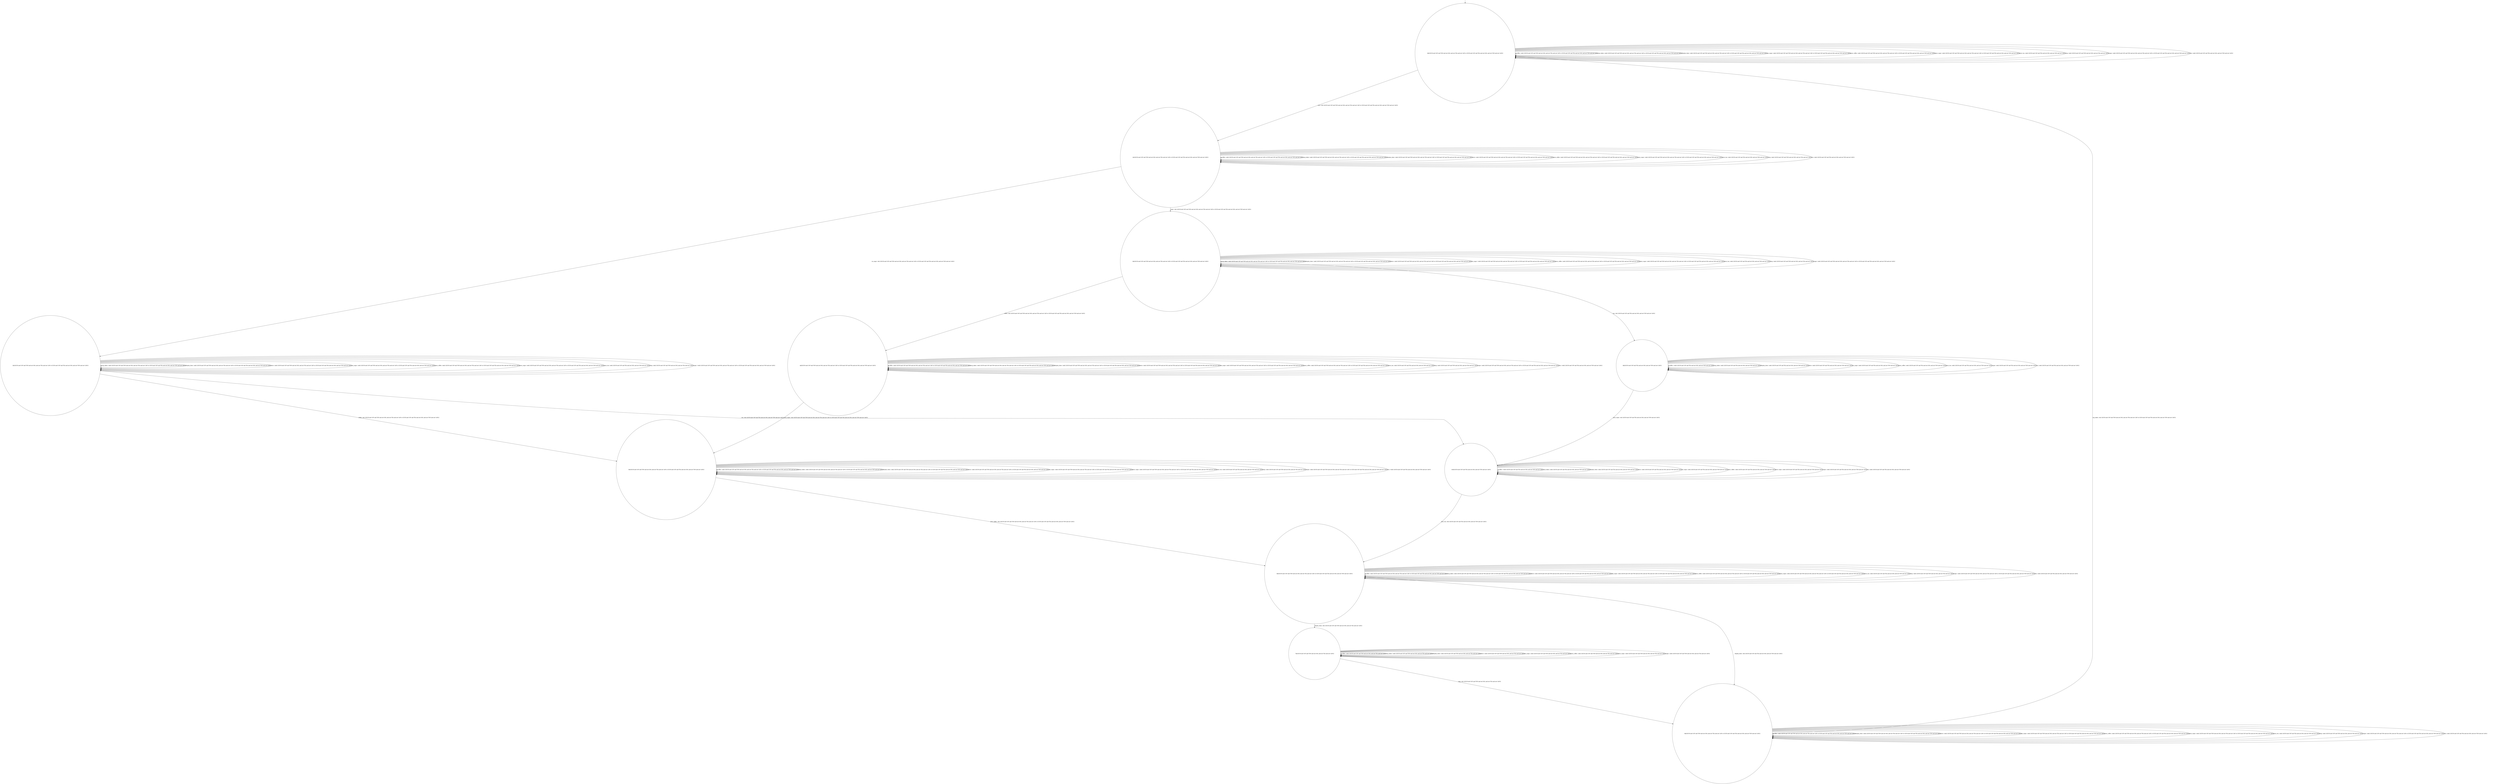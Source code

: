 digraph g {
	edge [lblstyle="above, sloped"];
	s0 [shape="circle" label="0@[((EUR and COF and TON and not DOL and not TEA and not CAP) or (EUR and COF and TEA and not DOL and not TON and not CAP))]"];
	s1 [shape="circle" label="1@[((EUR and COF and TON and not DOL and not TEA and not CAP) or (EUR and COF and TEA and not DOL and not TON and not CAP))]"];
	s2 [shape="circle" label="2@[((EUR and COF and TON and not DOL and not TEA and not CAP) or (EUR and COF and TEA and not DOL and not TON and not CAP))]"];
	s3 [shape="circle" label="3@[((EUR and COF and TON and not DOL and not TEA and not CAP) or (EUR and COF and TEA and not DOL and not TON and not CAP))]"];
	s4 [shape="circle" label="4@[((EUR and COF and TON and not DOL and not TEA and not CAP) or (EUR and COF and TEA and not DOL and not TON and not CAP))]"];
	s5 [shape="circle" label="5@[((EUR and COF and TON and not DOL and not TEA and not CAP) or (EUR and COF and TEA and not DOL and not TON and not CAP))]"];
	s6 [shape="circle" label="6@[((EUR and COF and TON and not DOL and not TEA and not CAP) or (EUR and COF and TEA and not DOL and not TON and not CAP))]"];
	s7 [shape="circle" label="7@[((EUR and COF and TON and not DOL and not TEA and not CAP))]"];
	s8 [shape="circle" label="8@[((EUR and COF and TON and not DOL and not TEA and not CAP) or (EUR and COF and TEA and not DOL and not TON and not CAP))]"];
	s9 [shape="circle" label="9@[((EUR and COF and TEA and not DOL and not TON and not CAP))]"];
	s10 [shape="circle" label="10@[((EUR and COF and TEA and not DOL and not TON and not CAP))]"];
	s0 -> s0 [label="coffee / nok() [((EUR and COF and TON and not DOL and not TEA and not CAP) or (EUR and COF and TEA and not DOL and not TON and not CAP))]"];
	s0 -> s0 [label="cup_taken / nok() [((EUR and COF and TON and not DOL and not TEA and not CAP) or (EUR and COF and TEA and not DOL and not TON and not CAP))]"];
	s0 -> s0 [label="display_done / nok() [((EUR and COF and TON and not DOL and not TEA and not CAP) or (EUR and COF and TEA and not DOL and not TON and not CAP))]"];
	s0 -> s1 [label="euro / ok() [((EUR and COF and TON and not DOL and not TEA and not CAP) or (EUR and COF and TEA and not DOL and not TON and not CAP))]"];
	s0 -> s0 [label="no_sugar / nok() [((EUR and COF and TON and not DOL and not TEA and not CAP) or (EUR and COF and TEA and not DOL and not TON and not CAP))]"];
	s0 -> s0 [label="pour_coffee / nok() [((EUR and COF and TON and not DOL and not TEA and not CAP) or (EUR and COF and TEA and not DOL and not TON and not CAP))]"];
	s0 -> s0 [label="pour_sugar / nok() [((EUR and COF and TON and not DOL and not TEA and not CAP) or (EUR and COF and TEA and not DOL and not TON and not CAP))]"];
	s0 -> s0 [label="pour_tea / nok() [((EUR and COF and TEA and not DOL and not TON and not CAP))]"];
	s0 -> s0 [label="ring / nok() [((EUR and COF and TON and not DOL and not TEA and not CAP))]"];
	s0 -> s0 [label="sugar / nok() [((EUR and COF and TON and not DOL and not TEA and not CAP) or (EUR and COF and TEA and not DOL and not TON and not CAP))]"];
	s0 -> s0 [label="tea / nok() [((EUR and COF and TEA and not DOL and not TON and not CAP))]"];
	s1 -> s1 [label="coffee / nok() [((EUR and COF and TON and not DOL and not TEA and not CAP) or (EUR and COF and TEA and not DOL and not TON and not CAP))]"];
	s1 -> s1 [label="cup_taken / nok() [((EUR and COF and TON and not DOL and not TEA and not CAP) or (EUR and COF and TEA and not DOL and not TON and not CAP))]"];
	s1 -> s1 [label="display_done / nok() [((EUR and COF and TON and not DOL and not TEA and not CAP) or (EUR and COF and TEA and not DOL and not TON and not CAP))]"];
	s1 -> s1 [label="euro / nok() [((EUR and COF and TON and not DOL and not TEA and not CAP) or (EUR and COF and TEA and not DOL and not TON and not CAP))]"];
	s1 -> s2 [label="no_sugar / ok() [((EUR and COF and TON and not DOL and not TEA and not CAP) or (EUR and COF and TEA and not DOL and not TON and not CAP))]"];
	s1 -> s1 [label="pour_coffee / nok() [((EUR and COF and TON and not DOL and not TEA and not CAP) or (EUR and COF and TEA and not DOL and not TON and not CAP))]"];
	s1 -> s1 [label="pour_sugar / nok() [((EUR and COF and TON and not DOL and not TEA and not CAP) or (EUR and COF and TEA and not DOL and not TON and not CAP))]"];
	s1 -> s1 [label="pour_tea / nok() [((EUR and COF and TEA and not DOL and not TON and not CAP))]"];
	s1 -> s1 [label="ring / nok() [((EUR and COF and TON and not DOL and not TEA and not CAP))]"];
	s1 -> s3 [label="sugar / ok() [((EUR and COF and TON and not DOL and not TEA and not CAP) or (EUR and COF and TEA and not DOL and not TON and not CAP))]"];
	s1 -> s1 [label="tea / nok() [((EUR and COF and TEA and not DOL and not TON and not CAP))]"];
	s2 -> s5 [label="coffee / ok() [((EUR and COF and TON and not DOL and not TEA and not CAP) or (EUR and COF and TEA and not DOL and not TON and not CAP))]"];
	s2 -> s2 [label="cup_taken / nok() [((EUR and COF and TON and not DOL and not TEA and not CAP) or (EUR and COF and TEA and not DOL and not TON and not CAP))]"];
	s2 -> s2 [label="display_done / nok() [((EUR and COF and TON and not DOL and not TEA and not CAP) or (EUR and COF and TEA and not DOL and not TON and not CAP))]"];
	s2 -> s2 [label="euro / nok() [((EUR and COF and TON and not DOL and not TEA and not CAP) or (EUR and COF and TEA and not DOL and not TON and not CAP))]"];
	s2 -> s2 [label="no_sugar / nok() [((EUR and COF and TON and not DOL and not TEA and not CAP) or (EUR and COF and TEA and not DOL and not TON and not CAP))]"];
	s2 -> s2 [label="pour_coffee / nok() [((EUR and COF and TON and not DOL and not TEA and not CAP) or (EUR and COF and TEA and not DOL and not TON and not CAP))]"];
	s2 -> s2 [label="pour_sugar / nok() [((EUR and COF and TON and not DOL and not TEA and not CAP) or (EUR and COF and TEA and not DOL and not TON and not CAP))]"];
	s2 -> s2 [label="pour_tea / nok() [((EUR and COF and TEA and not DOL and not TON and not CAP))]"];
	s2 -> s2 [label="ring / nok() [((EUR and COF and TON and not DOL and not TEA and not CAP))]"];
	s2 -> s2 [label="sugar / void() [((EUR and COF and TON and not DOL and not TEA and not CAP) or (EUR and COF and TEA and not DOL and not TON and not CAP))]"];
	s2 -> s10 [label="tea / ok() [((EUR and COF and TEA and not DOL and not TON and not CAP))]"];
	s3 -> s4 [label="coffee / ok() [((EUR and COF and TON and not DOL and not TEA and not CAP) or (EUR and COF and TEA and not DOL and not TON and not CAP))]"];
	s3 -> s3 [label="cup_taken / nok() [((EUR and COF and TON and not DOL and not TEA and not CAP) or (EUR and COF and TEA and not DOL and not TON and not CAP))]"];
	s3 -> s3 [label="display_done / nok() [((EUR and COF and TON and not DOL and not TEA and not CAP) or (EUR and COF and TEA and not DOL and not TON and not CAP))]"];
	s3 -> s3 [label="euro / nok() [((EUR and COF and TON and not DOL and not TEA and not CAP) or (EUR and COF and TEA and not DOL and not TON and not CAP))]"];
	s3 -> s3 [label="no_sugar / void() [((EUR and COF and TON and not DOL and not TEA and not CAP) or (EUR and COF and TEA and not DOL and not TON and not CAP))]"];
	s3 -> s3 [label="pour_coffee / nok() [((EUR and COF and TON and not DOL and not TEA and not CAP) or (EUR and COF and TEA and not DOL and not TON and not CAP))]"];
	s3 -> s3 [label="pour_sugar / nok() [((EUR and COF and TON and not DOL and not TEA and not CAP) or (EUR and COF and TEA and not DOL and not TON and not CAP))]"];
	s3 -> s3 [label="pour_tea / nok() [((EUR and COF and TEA and not DOL and not TON and not CAP))]"];
	s3 -> s3 [label="ring / nok() [((EUR and COF and TON and not DOL and not TEA and not CAP))]"];
	s3 -> s3 [label="sugar / nok() [((EUR and COF and TON and not DOL and not TEA and not CAP) or (EUR and COF and TEA and not DOL and not TON and not CAP))]"];
	s3 -> s9 [label="tea / ok() [((EUR and COF and TEA and not DOL and not TON and not CAP))]"];
	s4 -> s4 [label="coffee / nok() [((EUR and COF and TON and not DOL and not TEA and not CAP) or (EUR and COF and TEA and not DOL and not TON and not CAP))]"];
	s4 -> s4 [label="cup_taken / nok() [((EUR and COF and TON and not DOL and not TEA and not CAP) or (EUR and COF and TEA and not DOL and not TON and not CAP))]"];
	s4 -> s4 [label="display_done / nok() [((EUR and COF and TON and not DOL and not TEA and not CAP) or (EUR and COF and TEA and not DOL and not TON and not CAP))]"];
	s4 -> s4 [label="euro / nok() [((EUR and COF and TON and not DOL and not TEA and not CAP) or (EUR and COF and TEA and not DOL and not TON and not CAP))]"];
	s4 -> s4 [label="no_sugar / nok() [((EUR and COF and TON and not DOL and not TEA and not CAP) or (EUR and COF and TEA and not DOL and not TON and not CAP))]"];
	s4 -> s4 [label="pour_coffee / nok() [((EUR and COF and TON and not DOL and not TEA and not CAP) or (EUR and COF and TEA and not DOL and not TON and not CAP))]"];
	s4 -> s5 [label="pour_sugar / ok() [((EUR and COF and TON and not DOL and not TEA and not CAP) or (EUR and COF and TEA and not DOL and not TON and not CAP))]"];
	s4 -> s4 [label="pour_tea / nok() [((EUR and COF and TEA and not DOL and not TON and not CAP))]"];
	s4 -> s4 [label="ring / nok() [((EUR and COF and TON and not DOL and not TEA and not CAP))]"];
	s4 -> s4 [label="sugar / nok() [((EUR and COF and TON and not DOL and not TEA and not CAP) or (EUR and COF and TEA and not DOL and not TON and not CAP))]"];
	s4 -> s4 [label="tea / void() [((EUR and COF and TEA and not DOL and not TON and not CAP))]"];
	s5 -> s5 [label="coffee / nok() [((EUR and COF and TON and not DOL and not TEA and not CAP) or (EUR and COF and TEA and not DOL and not TON and not CAP))]"];
	s5 -> s5 [label="cup_taken / nok() [((EUR and COF and TON and not DOL and not TEA and not CAP) or (EUR and COF and TEA and not DOL and not TON and not CAP))]"];
	s5 -> s5 [label="display_done / nok() [((EUR and COF and TON and not DOL and not TEA and not CAP) or (EUR and COF and TEA and not DOL and not TON and not CAP))]"];
	s5 -> s5 [label="euro / nok() [((EUR and COF and TON and not DOL and not TEA and not CAP) or (EUR and COF and TEA and not DOL and not TON and not CAP))]"];
	s5 -> s5 [label="no_sugar / nok() [((EUR and COF and TON and not DOL and not TEA and not CAP) or (EUR and COF and TEA and not DOL and not TON and not CAP))]"];
	s5 -> s6 [label="pour_coffee / ok() [((EUR and COF and TON and not DOL and not TEA and not CAP) or (EUR and COF and TEA and not DOL and not TON and not CAP))]"];
	s5 -> s5 [label="pour_sugar / nok() [((EUR and COF and TON and not DOL and not TEA and not CAP) or (EUR and COF and TEA and not DOL and not TON and not CAP))]"];
	s5 -> s5 [label="pour_tea / nok() [((EUR and COF and TEA and not DOL and not TON and not CAP))]"];
	s5 -> s5 [label="ring / nok() [((EUR and COF and TON and not DOL and not TEA and not CAP))]"];
	s5 -> s5 [label="sugar / nok() [((EUR and COF and TON and not DOL and not TEA and not CAP) or (EUR and COF and TEA and not DOL and not TON and not CAP))]"];
	s5 -> s5 [label="tea / void() [((EUR and COF and TEA and not DOL and not TON and not CAP))]"];
	s6 -> s6 [label="coffee / nok() [((EUR and COF and TON and not DOL and not TEA and not CAP) or (EUR and COF and TEA and not DOL and not TON and not CAP))]"];
	s6 -> s6 [label="cup_taken / nok() [((EUR and COF and TON and not DOL and not TEA and not CAP) or (EUR and COF and TEA and not DOL and not TON and not CAP))]"];
	s6 -> s8 [label="display_done / ok() [((EUR and COF and TEA and not DOL and not TON and not CAP))]"];
	s6 -> s7 [label="display_done / ok() [((EUR and COF and TON and not DOL and not TEA and not CAP))]"];
	s6 -> s6 [label="euro / nok() [((EUR and COF and TON and not DOL and not TEA and not CAP) or (EUR and COF and TEA and not DOL and not TON and not CAP))]"];
	s6 -> s6 [label="no_sugar / nok() [((EUR and COF and TON and not DOL and not TEA and not CAP) or (EUR and COF and TEA and not DOL and not TON and not CAP))]"];
	s6 -> s6 [label="pour_coffee / nok() [((EUR and COF and TON and not DOL and not TEA and not CAP) or (EUR and COF and TEA and not DOL and not TON and not CAP))]"];
	s6 -> s6 [label="pour_sugar / nok() [((EUR and COF and TON and not DOL and not TEA and not CAP) or (EUR and COF and TEA and not DOL and not TON and not CAP))]"];
	s6 -> s6 [label="pour_tea / nok() [((EUR and COF and TEA and not DOL and not TON and not CAP))]"];
	s6 -> s6 [label="ring / nok() [((EUR and COF and TON and not DOL and not TEA and not CAP))]"];
	s6 -> s6 [label="sugar / nok() [((EUR and COF and TON and not DOL and not TEA and not CAP) or (EUR and COF and TEA and not DOL and not TON and not CAP))]"];
	s6 -> s6 [label="tea / nok() [((EUR and COF and TEA and not DOL and not TON and not CAP))]"];
	s7 -> s7 [label="coffee / nok() [((EUR and COF and TON and not DOL and not TEA and not CAP))]"];
	s7 -> s7 [label="cup_taken / nok() [((EUR and COF and TON and not DOL and not TEA and not CAP))]"];
	s7 -> s7 [label="display_done / nok() [((EUR and COF and TON and not DOL and not TEA and not CAP))]"];
	s7 -> s7 [label="euro / nok() [((EUR and COF and TON and not DOL and not TEA and not CAP))]"];
	s7 -> s7 [label="no_sugar / nok() [((EUR and COF and TON and not DOL and not TEA and not CAP))]"];
	s7 -> s7 [label="pour_coffee / nok() [((EUR and COF and TON and not DOL and not TEA and not CAP))]"];
	s7 -> s7 [label="pour_sugar / nok() [((EUR and COF and TON and not DOL and not TEA and not CAP))]"];
	s7 -> s8 [label="ring / ok() [((EUR and COF and TON and not DOL and not TEA and not CAP))]"];
	s7 -> s7 [label="sugar / nok() [((EUR and COF and TON and not DOL and not TEA and not CAP))]"];
	s8 -> s8 [label="coffee / nok() [((EUR and COF and TON and not DOL and not TEA and not CAP) or (EUR and COF and TEA and not DOL and not TON and not CAP))]"];
	s8 -> s0 [label="cup_taken / ok() [((EUR and COF and TON and not DOL and not TEA and not CAP) or (EUR and COF and TEA and not DOL and not TON and not CAP))]"];
	s8 -> s8 [label="display_done / nok() [((EUR and COF and TON and not DOL and not TEA and not CAP) or (EUR and COF and TEA and not DOL and not TON and not CAP))]"];
	s8 -> s8 [label="euro / nok() [((EUR and COF and TON and not DOL and not TEA and not CAP) or (EUR and COF and TEA and not DOL and not TON and not CAP))]"];
	s8 -> s8 [label="no_sugar / nok() [((EUR and COF and TON and not DOL and not TEA and not CAP) or (EUR and COF and TEA and not DOL and not TON and not CAP))]"];
	s8 -> s8 [label="pour_coffee / nok() [((EUR and COF and TON and not DOL and not TEA and not CAP) or (EUR and COF and TEA and not DOL and not TON and not CAP))]"];
	s8 -> s8 [label="pour_sugar / nok() [((EUR and COF and TON and not DOL and not TEA and not CAP) or (EUR and COF and TEA and not DOL and not TON and not CAP))]"];
	s8 -> s8 [label="pour_tea / nok() [((EUR and COF and TEA and not DOL and not TON and not CAP))]"];
	s8 -> s8 [label="ring / nok() [((EUR and COF and TON and not DOL and not TEA and not CAP))]"];
	s8 -> s8 [label="sugar / nok() [((EUR and COF and TON and not DOL and not TEA and not CAP) or (EUR and COF and TEA and not DOL and not TON and not CAP))]"];
	s8 -> s8 [label="tea / nok() [((EUR and COF and TEA and not DOL and not TON and not CAP))]"];
	s9 -> s9 [label="coffee / void() [((EUR and COF and TEA and not DOL and not TON and not CAP))]"];
	s9 -> s9 [label="cup_taken / nok() [((EUR and COF and TEA and not DOL and not TON and not CAP))]"];
	s9 -> s9 [label="display_done / nok() [((EUR and COF and TEA and not DOL and not TON and not CAP))]"];
	s9 -> s9 [label="euro / nok() [((EUR and COF and TEA and not DOL and not TON and not CAP))]"];
	s9 -> s9 [label="no_sugar / nok() [((EUR and COF and TEA and not DOL and not TON and not CAP))]"];
	s9 -> s9 [label="pour_coffee / nok() [((EUR and COF and TEA and not DOL and not TON and not CAP))]"];
	s9 -> s10 [label="pour_sugar / ok() [((EUR and COF and TEA and not DOL and not TON and not CAP))]"];
	s9 -> s9 [label="pour_tea / nok() [((EUR and COF and TEA and not DOL and not TON and not CAP))]"];
	s9 -> s9 [label="sugar / nok() [((EUR and COF and TEA and not DOL and not TON and not CAP))]"];
	s9 -> s9 [label="tea / nok() [((EUR and COF and TEA and not DOL and not TON and not CAP))]"];
	s10 -> s10 [label="coffee / void() [((EUR and COF and TEA and not DOL and not TON and not CAP))]"];
	s10 -> s10 [label="cup_taken / nok() [((EUR and COF and TEA and not DOL and not TON and not CAP))]"];
	s10 -> s10 [label="display_done / nok() [((EUR and COF and TEA and not DOL and not TON and not CAP))]"];
	s10 -> s10 [label="euro / nok() [((EUR and COF and TEA and not DOL and not TON and not CAP))]"];
	s10 -> s10 [label="no_sugar / nok() [((EUR and COF and TEA and not DOL and not TON and not CAP))]"];
	s10 -> s10 [label="pour_coffee / nok() [((EUR and COF and TEA and not DOL and not TON and not CAP))]"];
	s10 -> s10 [label="pour_sugar / nok() [((EUR and COF and TEA and not DOL and not TON and not CAP))]"];
	s10 -> s6 [label="pour_tea / ok() [((EUR and COF and TEA and not DOL and not TON and not CAP))]"];
	s10 -> s10 [label="sugar / nok() [((EUR and COF and TEA and not DOL and not TON and not CAP))]"];
	s10 -> s10 [label="tea / nok() [((EUR and COF and TEA and not DOL and not TON and not CAP))]"];
	__start0 [label="" shape="none" width="0" height="0"];
	__start0 -> s0;
}